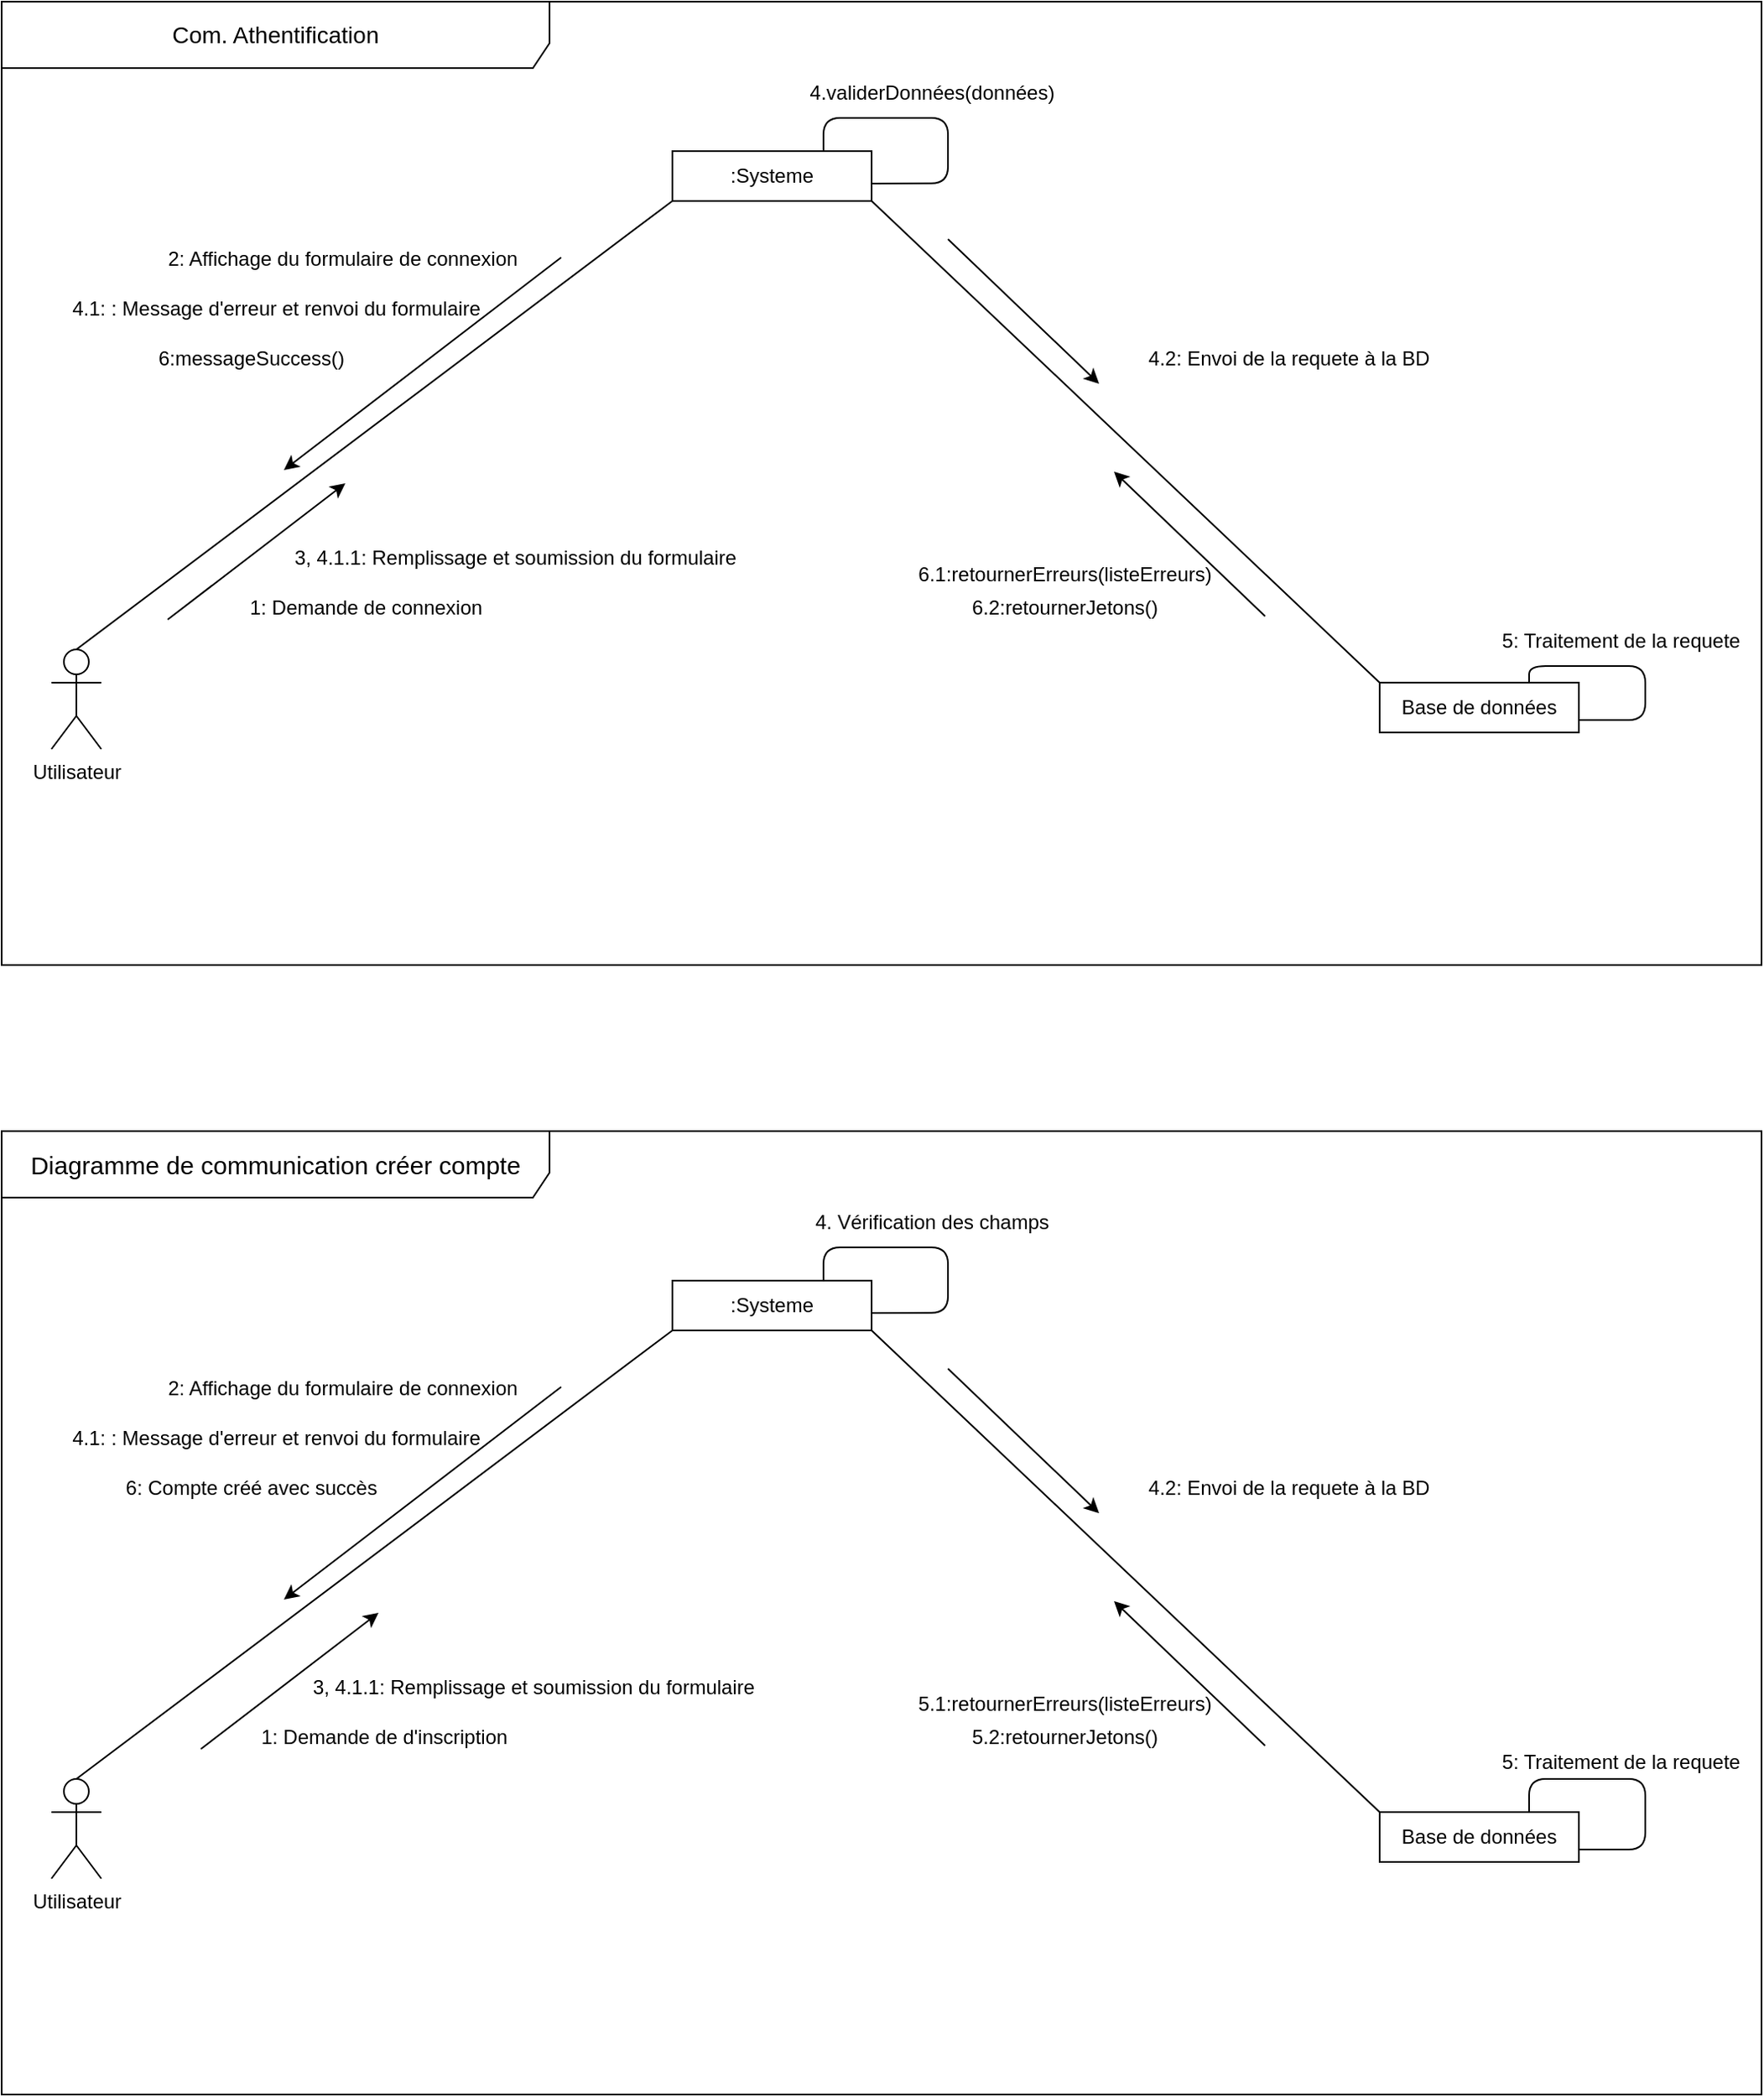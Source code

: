 <mxfile version="21.6.9" type="github">
  <diagram name="Page-1" id="L4X5WL6Z1oIuPHtUy80s">
    <mxGraphModel dx="2022" dy="663" grid="1" gridSize="10" guides="1" tooltips="1" connect="1" arrows="1" fold="1" page="1" pageScale="1" pageWidth="827" pageHeight="1169" math="0" shadow="0">
      <root>
        <mxCell id="0" />
        <mxCell id="1" parent="0" />
        <mxCell id="-WuvEJEpbSpuTWGnb0q6-1" value="&lt;font style=&quot;font-size: 14px;&quot;&gt;Com. Athentification&lt;/font&gt;" style="shape=umlFrame;whiteSpace=wrap;html=1;pointerEvents=0;recursiveResize=0;container=1;collapsible=0;width=330;movable=1;resizable=1;rotatable=1;deletable=1;editable=1;locked=0;connectable=1;height=40;" vertex="1" parent="1">
          <mxGeometry x="-110" y="120" width="1060" height="580" as="geometry" />
        </mxCell>
        <mxCell id="-WuvEJEpbSpuTWGnb0q6-2" value="Utilisateur" style="shape=umlActor;verticalLabelPosition=bottom;verticalAlign=top;html=1;outlineConnect=0;" vertex="1" parent="1">
          <mxGeometry x="-80" y="510" width="30" height="60" as="geometry" />
        </mxCell>
        <mxCell id="-WuvEJEpbSpuTWGnb0q6-5" style="edgeStyle=orthogonalEdgeStyle;rounded=1;orthogonalLoop=1;jettySize=auto;html=1;exitX=0.75;exitY=0;exitDx=0;exitDy=0;entryX=1.003;entryY=0.648;entryDx=0;entryDy=0;entryPerimeter=0;endArrow=none;endFill=0;" edge="1" parent="1" target="-WuvEJEpbSpuTWGnb0q6-3">
          <mxGeometry relative="1" as="geometry">
            <mxPoint x="421" y="230" as="targetPoint" />
            <mxPoint x="385" y="210" as="sourcePoint" />
            <Array as="points">
              <mxPoint x="385" y="190" />
              <mxPoint x="460" y="190" />
              <mxPoint x="460" y="229" />
            </Array>
          </mxGeometry>
        </mxCell>
        <mxCell id="-WuvEJEpbSpuTWGnb0q6-6" style="rounded=0;orthogonalLoop=1;jettySize=auto;html=1;exitX=1;exitY=1;exitDx=0;exitDy=0;entryX=0;entryY=0;entryDx=0;entryDy=0;endArrow=none;endFill=0;" edge="1" parent="1" source="-WuvEJEpbSpuTWGnb0q6-3" target="-WuvEJEpbSpuTWGnb0q6-4">
          <mxGeometry relative="1" as="geometry" />
        </mxCell>
        <mxCell id="-WuvEJEpbSpuTWGnb0q6-8" style="rounded=0;orthogonalLoop=1;jettySize=auto;html=1;exitX=0;exitY=1;exitDx=0;exitDy=0;entryX=0.5;entryY=0;entryDx=0;entryDy=0;entryPerimeter=0;endArrow=none;endFill=0;" edge="1" parent="1" source="-WuvEJEpbSpuTWGnb0q6-3" target="-WuvEJEpbSpuTWGnb0q6-2">
          <mxGeometry relative="1" as="geometry" />
        </mxCell>
        <mxCell id="-WuvEJEpbSpuTWGnb0q6-3" value=":Systeme" style="rounded=0;whiteSpace=wrap;html=1;" vertex="1" parent="1">
          <mxGeometry x="294" y="210" width="120" height="30" as="geometry" />
        </mxCell>
        <mxCell id="-WuvEJEpbSpuTWGnb0q6-4" value="Base de  données" style="rounded=0;whiteSpace=wrap;html=1;" vertex="1" parent="1">
          <mxGeometry x="720" y="529.97" width="120" height="30" as="geometry" />
        </mxCell>
        <mxCell id="-WuvEJEpbSpuTWGnb0q6-7" style="edgeStyle=orthogonalEdgeStyle;rounded=1;orthogonalLoop=1;jettySize=auto;html=1;exitX=0.75;exitY=0;exitDx=0;exitDy=0;entryX=1;entryY=0.75;entryDx=0;entryDy=0;endArrow=none;endFill=0;strokeColor=default;" edge="1" parent="1" source="-WuvEJEpbSpuTWGnb0q6-4" target="-WuvEJEpbSpuTWGnb0q6-4">
          <mxGeometry relative="1" as="geometry">
            <Array as="points">
              <mxPoint x="810" y="519.97" />
              <mxPoint x="880" y="519.97" />
              <mxPoint x="880" y="551.97" />
            </Array>
          </mxGeometry>
        </mxCell>
        <mxCell id="-WuvEJEpbSpuTWGnb0q6-11" value="" style="endArrow=classic;startArrow=none;html=1;rounded=0;startFill=0;" edge="1" parent="1">
          <mxGeometry width="50" height="50" relative="1" as="geometry">
            <mxPoint x="-10" y="492" as="sourcePoint" />
            <mxPoint x="97" y="410" as="targetPoint" />
          </mxGeometry>
        </mxCell>
        <mxCell id="-WuvEJEpbSpuTWGnb0q6-14" value="1: Demande de connexion&lt;br/&gt;" style="text;html=1;align=center;verticalAlign=middle;resizable=0;points=[];autosize=1;strokeColor=none;fillColor=none;" vertex="1" parent="1">
          <mxGeometry x="29" y="470" width="160" height="30" as="geometry" />
        </mxCell>
        <mxCell id="-WuvEJEpbSpuTWGnb0q6-15" value="4.validerDonnées(données)" style="text;html=1;align=center;verticalAlign=middle;resizable=0;points=[];autosize=1;strokeColor=none;fillColor=none;" vertex="1" parent="1">
          <mxGeometry x="365" y="160" width="170" height="30" as="geometry" />
        </mxCell>
        <mxCell id="-WuvEJEpbSpuTWGnb0q6-16" value="" style="endArrow=none;startArrow=classic;html=1;rounded=0;startFill=1;endFill=0;" edge="1" parent="1">
          <mxGeometry width="50" height="50" relative="1" as="geometry">
            <mxPoint x="60" y="402" as="sourcePoint" />
            <mxPoint x="227" y="274" as="targetPoint" />
          </mxGeometry>
        </mxCell>
        <mxCell id="-WuvEJEpbSpuTWGnb0q6-17" value="2: Affichage du formulaire de connexion" style="text;html=1;align=center;verticalAlign=middle;resizable=0;points=[];autosize=1;strokeColor=none;fillColor=none;" vertex="1" parent="1">
          <mxGeometry x="-20" y="260" width="230" height="30" as="geometry" />
        </mxCell>
        <mxCell id="-WuvEJEpbSpuTWGnb0q6-18" value="3, 4.1.1: Remplissage et soumission du formulaire" style="text;html=1;align=center;verticalAlign=middle;resizable=0;points=[];autosize=1;strokeColor=none;fillColor=none;" vertex="1" parent="1">
          <mxGeometry x="54" y="440" width="290" height="30" as="geometry" />
        </mxCell>
        <mxCell id="-WuvEJEpbSpuTWGnb0q6-19" value="5: Traitement de la requete&lt;br/&gt;" style="text;html=1;align=center;verticalAlign=middle;resizable=0;points=[];autosize=1;strokeColor=none;fillColor=none;" vertex="1" parent="1">
          <mxGeometry x="780" y="490" width="170" height="30" as="geometry" />
        </mxCell>
        <mxCell id="-WuvEJEpbSpuTWGnb0q6-20" value="4.2: Envoi de la requete à la BD" style="text;html=1;align=center;verticalAlign=middle;resizable=0;points=[];autosize=1;strokeColor=none;fillColor=none;" vertex="1" parent="1">
          <mxGeometry x="570" y="320" width="190" height="30" as="geometry" />
        </mxCell>
        <mxCell id="-WuvEJEpbSpuTWGnb0q6-21" value="6.1:retournerErreurs(listeErreurs)" style="text;html=1;align=center;verticalAlign=middle;resizable=0;points=[];autosize=1;strokeColor=none;fillColor=none;" vertex="1" parent="1">
          <mxGeometry x="430" y="450" width="200" height="30" as="geometry" />
        </mxCell>
        <mxCell id="-WuvEJEpbSpuTWGnb0q6-22" value="" style="endArrow=none;startArrow=classic;html=1;rounded=0;startFill=1;endFill=0;" edge="1" parent="1">
          <mxGeometry width="50" height="50" relative="1" as="geometry">
            <mxPoint x="551" y="350" as="sourcePoint" />
            <mxPoint x="460" y="263" as="targetPoint" />
          </mxGeometry>
        </mxCell>
        <mxCell id="-WuvEJEpbSpuTWGnb0q6-23" value="" style="endArrow=classic;startArrow=none;html=1;rounded=0;startFill=0;endFill=1;" edge="1" parent="1">
          <mxGeometry width="50" height="50" relative="1" as="geometry">
            <mxPoint x="651" y="490" as="sourcePoint" />
            <mxPoint x="560" y="403" as="targetPoint" />
          </mxGeometry>
        </mxCell>
        <mxCell id="-WuvEJEpbSpuTWGnb0q6-24" value="4.1: : Message d&#39;erreur et renvoi du formulaire" style="text;html=1;align=center;verticalAlign=middle;resizable=0;points=[];autosize=1;strokeColor=none;fillColor=none;" vertex="1" parent="1">
          <mxGeometry x="-80" y="290" width="270" height="30" as="geometry" />
        </mxCell>
        <mxCell id="-WuvEJEpbSpuTWGnb0q6-25" value="6.2:retournerJetons()" style="text;html=1;align=center;verticalAlign=middle;resizable=0;points=[];autosize=1;strokeColor=none;fillColor=none;" vertex="1" parent="1">
          <mxGeometry x="460" y="470" width="140" height="30" as="geometry" />
        </mxCell>
        <mxCell id="-WuvEJEpbSpuTWGnb0q6-26" value="6:messageSuccess()" style="text;html=1;align=center;verticalAlign=middle;resizable=0;points=[];autosize=1;strokeColor=none;fillColor=none;" vertex="1" parent="1">
          <mxGeometry x="-30" y="320" width="140" height="30" as="geometry" />
        </mxCell>
        <mxCell id="-WuvEJEpbSpuTWGnb0q6-28" value="&lt;font style=&quot;font-size: 15px;&quot;&gt;Diagramme de communication créer compte&lt;br/&gt;&lt;/font&gt;" style="shape=umlFrame;whiteSpace=wrap;html=1;pointerEvents=0;recursiveResize=0;container=1;collapsible=0;width=330;movable=1;resizable=1;rotatable=1;deletable=1;editable=1;locked=0;connectable=1;height=40;" vertex="1" parent="1">
          <mxGeometry x="-110" y="800" width="1060" height="580" as="geometry" />
        </mxCell>
        <mxCell id="-WuvEJEpbSpuTWGnb0q6-29" value="Utilisateur" style="shape=umlActor;verticalLabelPosition=bottom;verticalAlign=top;html=1;outlineConnect=0;" vertex="1" parent="1">
          <mxGeometry x="-80" y="1190" width="30" height="60" as="geometry" />
        </mxCell>
        <mxCell id="-WuvEJEpbSpuTWGnb0q6-30" style="edgeStyle=orthogonalEdgeStyle;rounded=1;orthogonalLoop=1;jettySize=auto;html=1;exitX=0.75;exitY=0;exitDx=0;exitDy=0;entryX=1.003;entryY=0.648;entryDx=0;entryDy=0;entryPerimeter=0;endArrow=none;endFill=0;" edge="1" target="-WuvEJEpbSpuTWGnb0q6-33" parent="1">
          <mxGeometry relative="1" as="geometry">
            <mxPoint x="421" y="910" as="targetPoint" />
            <mxPoint x="385" y="890" as="sourcePoint" />
            <Array as="points">
              <mxPoint x="385" y="870" />
              <mxPoint x="460" y="870" />
              <mxPoint x="460" y="909" />
            </Array>
          </mxGeometry>
        </mxCell>
        <mxCell id="-WuvEJEpbSpuTWGnb0q6-31" style="rounded=0;orthogonalLoop=1;jettySize=auto;html=1;exitX=1;exitY=1;exitDx=0;exitDy=0;entryX=0;entryY=0;entryDx=0;entryDy=0;endArrow=none;endFill=0;" edge="1" source="-WuvEJEpbSpuTWGnb0q6-33" target="-WuvEJEpbSpuTWGnb0q6-34" parent="1">
          <mxGeometry relative="1" as="geometry" />
        </mxCell>
        <mxCell id="-WuvEJEpbSpuTWGnb0q6-32" style="rounded=0;orthogonalLoop=1;jettySize=auto;html=1;exitX=0;exitY=1;exitDx=0;exitDy=0;entryX=0.5;entryY=0;entryDx=0;entryDy=0;entryPerimeter=0;endArrow=none;endFill=0;" edge="1" source="-WuvEJEpbSpuTWGnb0q6-33" target="-WuvEJEpbSpuTWGnb0q6-29" parent="1">
          <mxGeometry relative="1" as="geometry" />
        </mxCell>
        <mxCell id="-WuvEJEpbSpuTWGnb0q6-33" value=":Systeme" style="rounded=0;whiteSpace=wrap;html=1;" vertex="1" parent="1">
          <mxGeometry x="294" y="890" width="120" height="30" as="geometry" />
        </mxCell>
        <mxCell id="-WuvEJEpbSpuTWGnb0q6-34" value="Base de  données" style="rounded=0;whiteSpace=wrap;html=1;" vertex="1" parent="1">
          <mxGeometry x="720" y="1209.97" width="120" height="30" as="geometry" />
        </mxCell>
        <mxCell id="-WuvEJEpbSpuTWGnb0q6-35" style="edgeStyle=orthogonalEdgeStyle;rounded=1;orthogonalLoop=1;jettySize=auto;html=1;exitX=0.75;exitY=0;exitDx=0;exitDy=0;entryX=1;entryY=0.75;entryDx=0;entryDy=0;endArrow=none;endFill=0;" edge="1" source="-WuvEJEpbSpuTWGnb0q6-34" target="-WuvEJEpbSpuTWGnb0q6-34" parent="1">
          <mxGeometry relative="1" as="geometry">
            <Array as="points">
              <mxPoint x="810" y="1190" />
              <mxPoint x="880" y="1190" />
              <mxPoint x="880" y="1233" />
            </Array>
          </mxGeometry>
        </mxCell>
        <mxCell id="-WuvEJEpbSpuTWGnb0q6-36" value="" style="endArrow=classic;startArrow=none;html=1;rounded=0;startFill=0;" edge="1" parent="1">
          <mxGeometry width="50" height="50" relative="1" as="geometry">
            <mxPoint x="10" y="1172" as="sourcePoint" />
            <mxPoint x="117" y="1090" as="targetPoint" />
          </mxGeometry>
        </mxCell>
        <mxCell id="-WuvEJEpbSpuTWGnb0q6-37" value="1: Demande de  d&#39;inscription" style="text;html=1;align=center;verticalAlign=middle;resizable=0;points=[];autosize=1;strokeColor=none;fillColor=none;" vertex="1" parent="1">
          <mxGeometry x="35" y="1150" width="170" height="30" as="geometry" />
        </mxCell>
        <mxCell id="-WuvEJEpbSpuTWGnb0q6-38" value="4. Vérification des champs" style="text;html=1;align=center;verticalAlign=middle;resizable=0;points=[];autosize=1;strokeColor=none;fillColor=none;" vertex="1" parent="1">
          <mxGeometry x="370" y="840" width="160" height="30" as="geometry" />
        </mxCell>
        <mxCell id="-WuvEJEpbSpuTWGnb0q6-39" value="" style="endArrow=none;startArrow=classic;html=1;rounded=0;startFill=1;endFill=0;" edge="1" parent="1">
          <mxGeometry width="50" height="50" relative="1" as="geometry">
            <mxPoint x="60" y="1082" as="sourcePoint" />
            <mxPoint x="227" y="954" as="targetPoint" />
          </mxGeometry>
        </mxCell>
        <mxCell id="-WuvEJEpbSpuTWGnb0q6-40" value="2: Affichage du formulaire de connexion" style="text;html=1;align=center;verticalAlign=middle;resizable=0;points=[];autosize=1;strokeColor=none;fillColor=none;" vertex="1" parent="1">
          <mxGeometry x="-20" y="940" width="230" height="30" as="geometry" />
        </mxCell>
        <mxCell id="-WuvEJEpbSpuTWGnb0q6-41" value="3, 4.1.1: Remplissage et soumission du formulaire" style="text;html=1;align=center;verticalAlign=middle;resizable=0;points=[];autosize=1;strokeColor=none;fillColor=none;" vertex="1" parent="1">
          <mxGeometry x="65" y="1120" width="290" height="30" as="geometry" />
        </mxCell>
        <mxCell id="-WuvEJEpbSpuTWGnb0q6-42" value="5: Traitement de la requete&lt;br/&gt;" style="text;html=1;align=center;verticalAlign=middle;resizable=0;points=[];autosize=1;strokeColor=none;fillColor=none;" vertex="1" parent="1">
          <mxGeometry x="780" y="1165" width="170" height="30" as="geometry" />
        </mxCell>
        <mxCell id="-WuvEJEpbSpuTWGnb0q6-43" value="4.2: Envoi de la requete à la BD" style="text;html=1;align=center;verticalAlign=middle;resizable=0;points=[];autosize=1;strokeColor=none;fillColor=none;" vertex="1" parent="1">
          <mxGeometry x="570" y="1000" width="190" height="30" as="geometry" />
        </mxCell>
        <mxCell id="-WuvEJEpbSpuTWGnb0q6-44" value="5.1:retournerErreurs(listeErreurs)" style="text;html=1;align=center;verticalAlign=middle;resizable=0;points=[];autosize=1;strokeColor=none;fillColor=none;" vertex="1" parent="1">
          <mxGeometry x="430" y="1130" width="200" height="30" as="geometry" />
        </mxCell>
        <mxCell id="-WuvEJEpbSpuTWGnb0q6-45" value="" style="endArrow=none;startArrow=classic;html=1;rounded=0;startFill=1;endFill=0;" edge="1" parent="1">
          <mxGeometry width="50" height="50" relative="1" as="geometry">
            <mxPoint x="551" y="1030" as="sourcePoint" />
            <mxPoint x="460" y="943" as="targetPoint" />
          </mxGeometry>
        </mxCell>
        <mxCell id="-WuvEJEpbSpuTWGnb0q6-46" value="" style="endArrow=classic;startArrow=none;html=1;rounded=0;startFill=0;endFill=1;" edge="1" parent="1">
          <mxGeometry width="50" height="50" relative="1" as="geometry">
            <mxPoint x="651" y="1170" as="sourcePoint" />
            <mxPoint x="560" y="1083" as="targetPoint" />
          </mxGeometry>
        </mxCell>
        <mxCell id="-WuvEJEpbSpuTWGnb0q6-47" value="4.1: : Message d&#39;erreur et renvoi du formulaire" style="text;html=1;align=center;verticalAlign=middle;resizable=0;points=[];autosize=1;strokeColor=none;fillColor=none;" vertex="1" parent="1">
          <mxGeometry x="-80" y="970" width="270" height="30" as="geometry" />
        </mxCell>
        <mxCell id="-WuvEJEpbSpuTWGnb0q6-48" value="5.2:retournerJetons()" style="text;html=1;align=center;verticalAlign=middle;resizable=0;points=[];autosize=1;strokeColor=none;fillColor=none;" vertex="1" parent="1">
          <mxGeometry x="460" y="1150" width="140" height="30" as="geometry" />
        </mxCell>
        <mxCell id="-WuvEJEpbSpuTWGnb0q6-49" value="6: Compte créé avec succès" style="text;html=1;align=center;verticalAlign=middle;resizable=0;points=[];autosize=1;strokeColor=none;fillColor=none;" vertex="1" parent="1">
          <mxGeometry x="-45" y="1000" width="170" height="30" as="geometry" />
        </mxCell>
      </root>
    </mxGraphModel>
  </diagram>
</mxfile>
